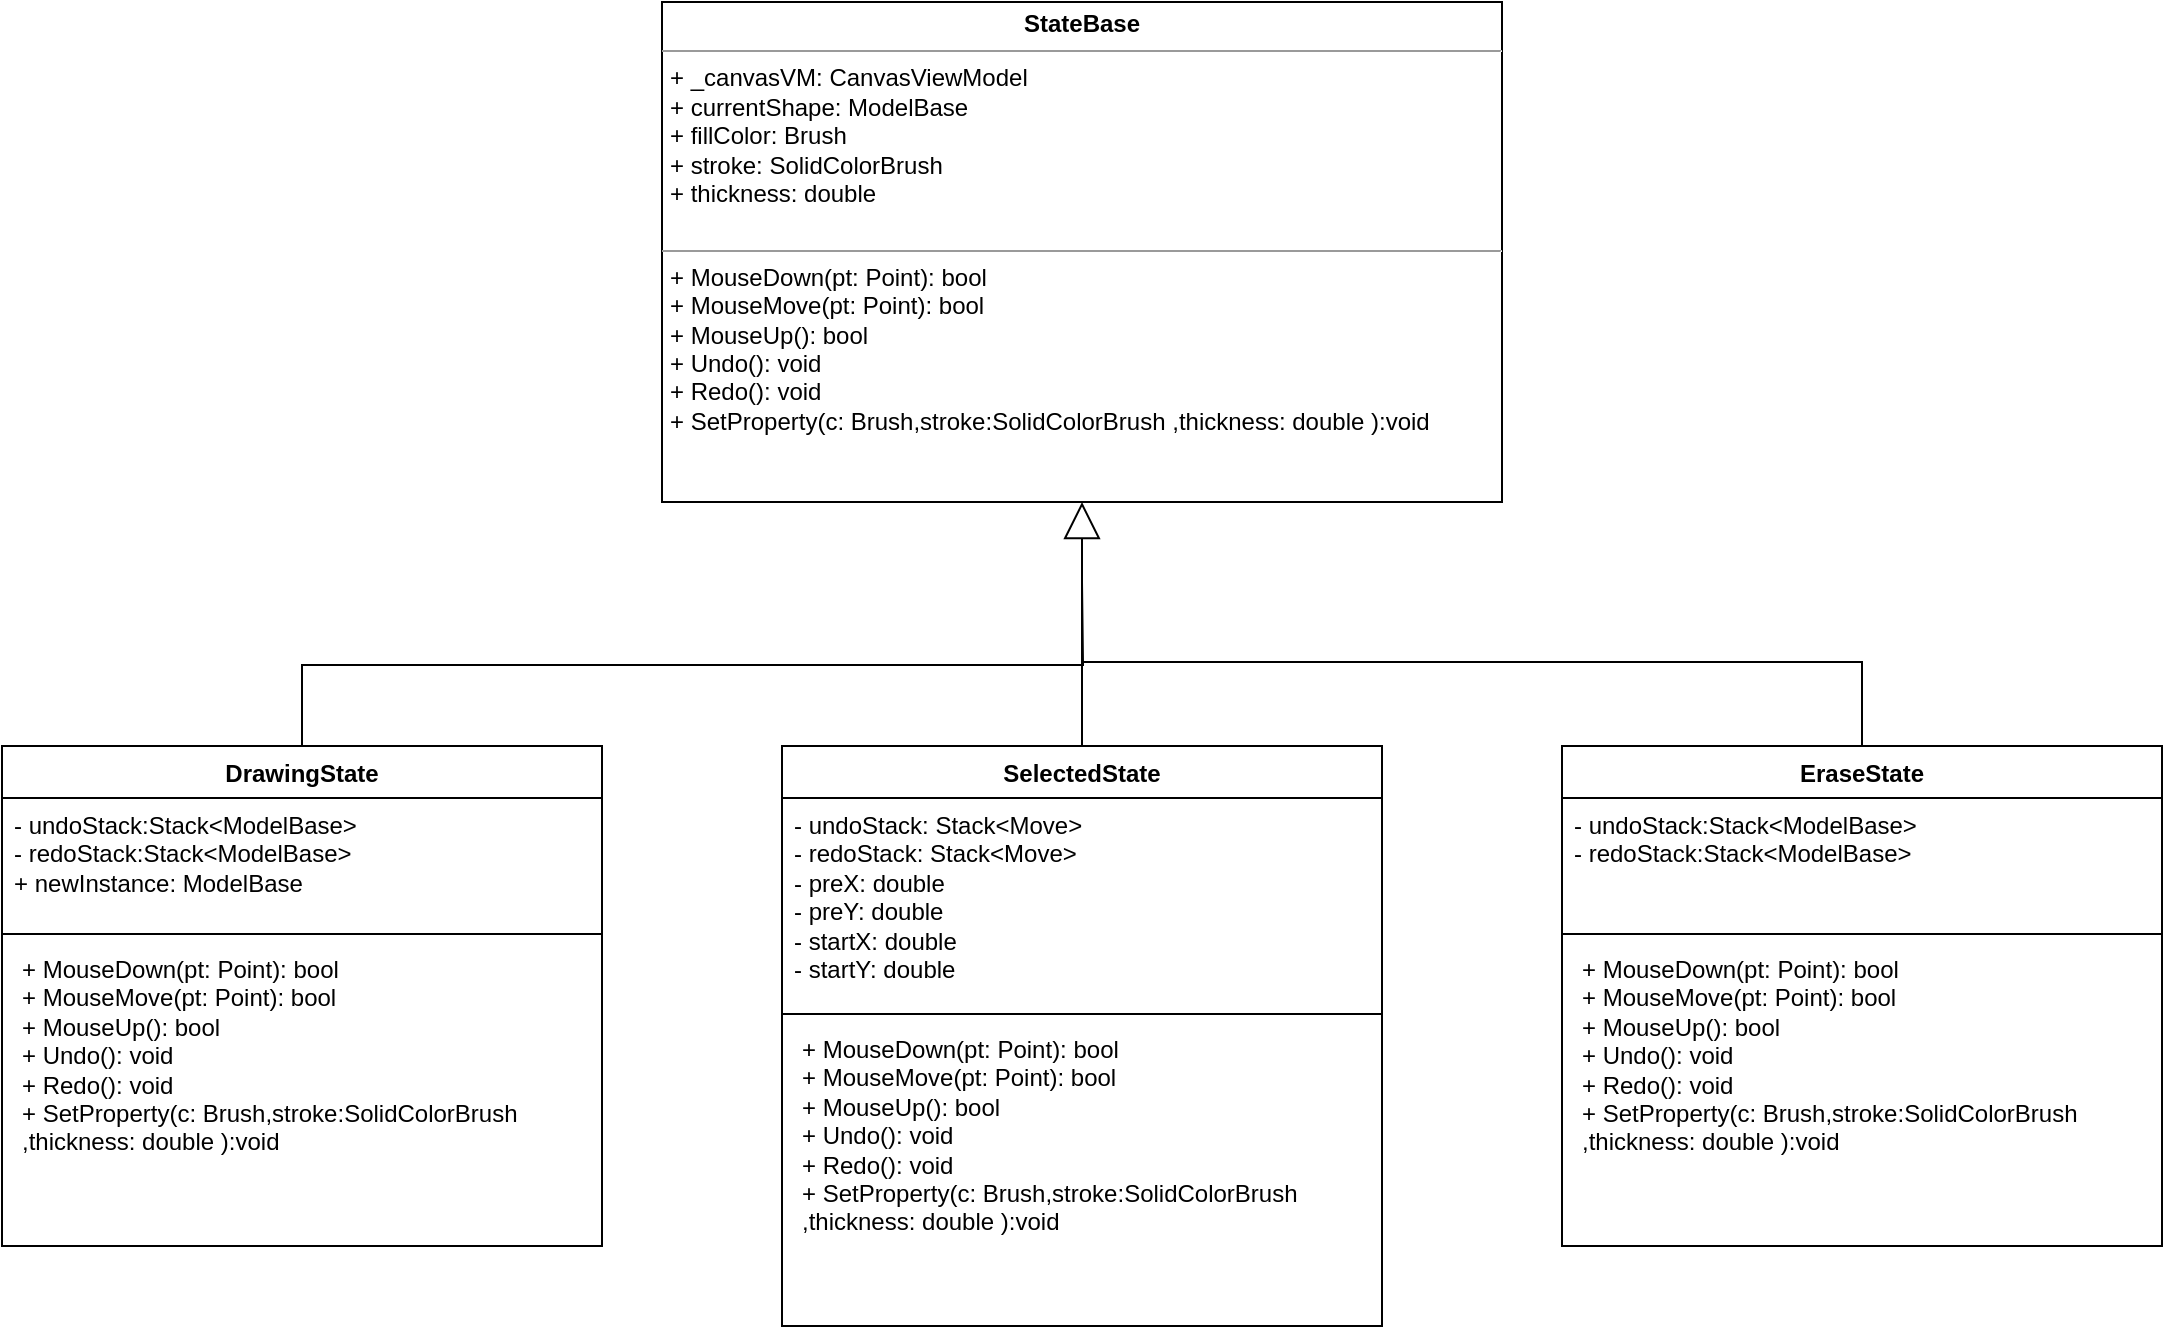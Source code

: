 <mxfile version="22.1.4" type="device">
  <diagram name="第 1 页" id="E3T5DQ8kMOtmV97ByJWk">
    <mxGraphModel dx="2263" dy="741" grid="1" gridSize="10" guides="1" tooltips="1" connect="1" arrows="1" fold="1" page="1" pageScale="1" pageWidth="827" pageHeight="1169" math="0" shadow="0">
      <root>
        <mxCell id="0" />
        <mxCell id="1" parent="0" />
        <mxCell id="7jizF-deDTfeuReVPlXQ-1" value="&lt;p style=&quot;margin:0px;margin-top:4px;text-align:center;&quot;&gt;&lt;b&gt;StateBase&lt;/b&gt;&lt;/p&gt;&lt;hr size=&quot;1&quot;&gt;&lt;p style=&quot;margin:0px;margin-left:4px;&quot;&gt;+ _canvasVM: CanvasViewModel&lt;/p&gt;&lt;p style=&quot;margin:0px;margin-left:4px;&quot;&gt;+ currentShape: ModelBase&lt;br&gt;&lt;/p&gt;&lt;p style=&quot;margin:0px;margin-left:4px;&quot;&gt;+ fillColor: Brush&lt;br&gt;&lt;/p&gt;&lt;p style=&quot;margin:0px;margin-left:4px;&quot;&gt;+ stroke: SolidColorBrush&lt;br&gt;&lt;/p&gt;&lt;p style=&quot;margin:0px;margin-left:4px;&quot;&gt;+ thickness: double&lt;/p&gt;&lt;p style=&quot;margin:0px;margin-left:4px;&quot;&gt;&lt;br&gt;&lt;/p&gt;&lt;hr size=&quot;1&quot;&gt;&lt;p style=&quot;margin:0px;margin-left:4px;&quot;&gt;+ MouseDown(pt: Point): bool&lt;/p&gt;&lt;p style=&quot;margin:0px;margin-left:4px;&quot;&gt;+ MouseMove(pt: Point): bool&lt;br&gt;&lt;/p&gt;&lt;p style=&quot;margin:0px;margin-left:4px;&quot;&gt;+ MouseUp(): bool&lt;br&gt;&lt;/p&gt;&lt;p style=&quot;margin:0px;margin-left:4px;&quot;&gt;+ Undo(): void&lt;br&gt;&lt;/p&gt;&lt;p style=&quot;margin:0px;margin-left:4px;&quot;&gt;+ Redo(): void&lt;br&gt;&lt;/p&gt;&lt;p style=&quot;margin:0px;margin-left:4px;&quot;&gt;+&amp;nbsp;SetProperty(c: Brush,stroke:SolidColorBrush ,thickness: double ):void&lt;/p&gt;&lt;p style=&quot;margin:0px;margin-left:4px;&quot;&gt;&lt;br&gt;&lt;/p&gt;" style="verticalAlign=top;align=left;overflow=fill;fontSize=12;fontFamily=Helvetica;html=1;whiteSpace=wrap;" vertex="1" parent="1">
          <mxGeometry x="310" y="40" width="420" height="250" as="geometry" />
        </mxCell>
        <mxCell id="7jizF-deDTfeuReVPlXQ-2" style="edgeStyle=orthogonalEdgeStyle;rounded=0;orthogonalLoop=1;jettySize=auto;html=1;endArrow=none;endFill=0;exitX=0.5;exitY=0;exitDx=0;exitDy=0;" edge="1" parent="1" source="7jizF-deDTfeuReVPlXQ-23">
          <mxGeometry relative="1" as="geometry">
            <mxPoint x="520" y="330" as="targetPoint" />
            <mxPoint x="265" y="412.0" as="sourcePoint" />
          </mxGeometry>
        </mxCell>
        <mxCell id="7jizF-deDTfeuReVPlXQ-6" style="edgeStyle=orthogonalEdgeStyle;rounded=0;orthogonalLoop=1;jettySize=auto;html=1;endArrow=none;endFill=0;exitX=0.5;exitY=0;exitDx=0;exitDy=0;" edge="1" parent="1" source="7jizF-deDTfeuReVPlXQ-31">
          <mxGeometry relative="1" as="geometry">
            <mxPoint x="520" y="310" as="targetPoint" />
            <Array as="points" />
            <mxPoint x="520" y="410" as="sourcePoint" />
          </mxGeometry>
        </mxCell>
        <mxCell id="7jizF-deDTfeuReVPlXQ-13" style="edgeStyle=orthogonalEdgeStyle;rounded=0;orthogonalLoop=1;jettySize=auto;html=1;endArrow=none;endFill=0;exitX=0.5;exitY=0;exitDx=0;exitDy=0;" edge="1" parent="1" source="7jizF-deDTfeuReVPlXQ-27">
          <mxGeometry relative="1" as="geometry">
            <mxPoint x="520" y="310" as="targetPoint" />
            <Array as="points">
              <mxPoint x="910" y="370" />
              <mxPoint x="520" y="370" />
            </Array>
            <mxPoint x="785" y="412.0" as="sourcePoint" />
          </mxGeometry>
        </mxCell>
        <mxCell id="7jizF-deDTfeuReVPlXQ-21" value="" style="endArrow=block;endSize=16;endFill=0;html=1;rounded=0;entryX=0.5;entryY=1;entryDx=0;entryDy=0;" edge="1" parent="1" target="7jizF-deDTfeuReVPlXQ-1">
          <mxGeometry width="160" relative="1" as="geometry">
            <mxPoint x="520" y="330" as="sourcePoint" />
            <mxPoint x="530" y="300" as="targetPoint" />
          </mxGeometry>
        </mxCell>
        <mxCell id="7jizF-deDTfeuReVPlXQ-23" value="DrawingState" style="swimlane;fontStyle=1;align=center;verticalAlign=top;childLayout=stackLayout;horizontal=1;startSize=26;horizontalStack=0;resizeParent=1;resizeParentMax=0;resizeLast=0;collapsible=1;marginBottom=0;whiteSpace=wrap;html=1;" vertex="1" parent="1">
          <mxGeometry x="-20" y="412" width="300" height="250" as="geometry" />
        </mxCell>
        <mxCell id="7jizF-deDTfeuReVPlXQ-24" value="- undoStack:Stack&amp;lt;ModelBase&amp;gt;&lt;br style=&quot;border-color: var(--border-color);&quot;&gt;- redoStack:Stack&amp;lt;ModelBase&amp;gt;&lt;br style=&quot;border-color: var(--border-color);&quot;&gt;+ newInstance: ModelBase" style="text;strokeColor=none;fillColor=none;align=left;verticalAlign=top;spacingLeft=4;spacingRight=4;overflow=hidden;rotatable=0;points=[[0,0.5],[1,0.5]];portConstraint=eastwest;whiteSpace=wrap;html=1;" vertex="1" parent="7jizF-deDTfeuReVPlXQ-23">
          <mxGeometry y="26" width="300" height="64" as="geometry" />
        </mxCell>
        <mxCell id="7jizF-deDTfeuReVPlXQ-25" value="" style="line;strokeWidth=1;fillColor=none;align=left;verticalAlign=middle;spacingTop=-1;spacingLeft=3;spacingRight=3;rotatable=0;labelPosition=right;points=[];portConstraint=eastwest;strokeColor=inherit;" vertex="1" parent="7jizF-deDTfeuReVPlXQ-23">
          <mxGeometry y="90" width="300" height="8" as="geometry" />
        </mxCell>
        <mxCell id="7jizF-deDTfeuReVPlXQ-26" value="&lt;p style=&quot;border-color: var(--border-color); margin: 0px 0px 0px 4px;&quot;&gt;+ MouseDown(pt: Point): bool&lt;/p&gt;&lt;p style=&quot;border-color: var(--border-color); margin: 0px 0px 0px 4px;&quot;&gt;+ MouseMove(pt: Point): bool&lt;br style=&quot;border-color: var(--border-color);&quot;&gt;&lt;/p&gt;&lt;p style=&quot;border-color: var(--border-color); margin: 0px 0px 0px 4px;&quot;&gt;+ MouseUp(): bool&lt;br style=&quot;border-color: var(--border-color);&quot;&gt;&lt;/p&gt;&lt;p style=&quot;border-color: var(--border-color); margin: 0px 0px 0px 4px;&quot;&gt;+ Undo(): void&lt;br style=&quot;border-color: var(--border-color);&quot;&gt;&lt;/p&gt;&lt;p style=&quot;border-color: var(--border-color); margin: 0px 0px 0px 4px;&quot;&gt;+ Redo(): void&lt;br style=&quot;border-color: var(--border-color);&quot;&gt;&lt;/p&gt;&lt;p style=&quot;border-color: var(--border-color); margin: 0px 0px 0px 4px;&quot;&gt;+&amp;nbsp;SetProperty(c: Brush,stroke:SolidColorBrush ,thickness: double ):void&lt;/p&gt;&lt;p style=&quot;border-color: var(--border-color); margin: 0px 0px 0px 4px;&quot;&gt;&lt;br style=&quot;border-color: var(--border-color);&quot;&gt;&lt;/p&gt;" style="text;strokeColor=none;fillColor=none;align=left;verticalAlign=top;spacingLeft=4;spacingRight=4;overflow=hidden;rotatable=0;points=[[0,0.5],[1,0.5]];portConstraint=eastwest;whiteSpace=wrap;html=1;" vertex="1" parent="7jizF-deDTfeuReVPlXQ-23">
          <mxGeometry y="98" width="300" height="152" as="geometry" />
        </mxCell>
        <mxCell id="7jizF-deDTfeuReVPlXQ-27" value="EraseState" style="swimlane;fontStyle=1;align=center;verticalAlign=top;childLayout=stackLayout;horizontal=1;startSize=26;horizontalStack=0;resizeParent=1;resizeParentMax=0;resizeLast=0;collapsible=1;marginBottom=0;whiteSpace=wrap;html=1;" vertex="1" parent="1">
          <mxGeometry x="760" y="412" width="300" height="250" as="geometry" />
        </mxCell>
        <mxCell id="7jizF-deDTfeuReVPlXQ-28" value="- undoStack:Stack&amp;lt;ModelBase&amp;gt;&lt;br style=&quot;border-color: var(--border-color);&quot;&gt;- redoStack:Stack&amp;lt;ModelBase&amp;gt;" style="text;strokeColor=none;fillColor=none;align=left;verticalAlign=top;spacingLeft=4;spacingRight=4;overflow=hidden;rotatable=0;points=[[0,0.5],[1,0.5]];portConstraint=eastwest;whiteSpace=wrap;html=1;" vertex="1" parent="7jizF-deDTfeuReVPlXQ-27">
          <mxGeometry y="26" width="300" height="64" as="geometry" />
        </mxCell>
        <mxCell id="7jizF-deDTfeuReVPlXQ-29" value="" style="line;strokeWidth=1;fillColor=none;align=left;verticalAlign=middle;spacingTop=-1;spacingLeft=3;spacingRight=3;rotatable=0;labelPosition=right;points=[];portConstraint=eastwest;strokeColor=inherit;" vertex="1" parent="7jizF-deDTfeuReVPlXQ-27">
          <mxGeometry y="90" width="300" height="8" as="geometry" />
        </mxCell>
        <mxCell id="7jizF-deDTfeuReVPlXQ-30" value="&lt;p style=&quot;border-color: var(--border-color); margin: 0px 0px 0px 4px;&quot;&gt;+ MouseDown(pt: Point): bool&lt;/p&gt;&lt;p style=&quot;border-color: var(--border-color); margin: 0px 0px 0px 4px;&quot;&gt;+ MouseMove(pt: Point): bool&lt;br style=&quot;border-color: var(--border-color);&quot;&gt;&lt;/p&gt;&lt;p style=&quot;border-color: var(--border-color); margin: 0px 0px 0px 4px;&quot;&gt;+ MouseUp(): bool&lt;br style=&quot;border-color: var(--border-color);&quot;&gt;&lt;/p&gt;&lt;p style=&quot;border-color: var(--border-color); margin: 0px 0px 0px 4px;&quot;&gt;+ Undo(): void&lt;br style=&quot;border-color: var(--border-color);&quot;&gt;&lt;/p&gt;&lt;p style=&quot;border-color: var(--border-color); margin: 0px 0px 0px 4px;&quot;&gt;+ Redo(): void&lt;br style=&quot;border-color: var(--border-color);&quot;&gt;&lt;/p&gt;&lt;p style=&quot;border-color: var(--border-color); margin: 0px 0px 0px 4px;&quot;&gt;+&amp;nbsp;SetProperty(c: Brush,stroke:SolidColorBrush ,thickness: double ):void&lt;/p&gt;&lt;p style=&quot;border-color: var(--border-color); margin: 0px 0px 0px 4px;&quot;&gt;&lt;br style=&quot;border-color: var(--border-color);&quot;&gt;&lt;/p&gt;" style="text;strokeColor=none;fillColor=none;align=left;verticalAlign=top;spacingLeft=4;spacingRight=4;overflow=hidden;rotatable=0;points=[[0,0.5],[1,0.5]];portConstraint=eastwest;whiteSpace=wrap;html=1;" vertex="1" parent="7jizF-deDTfeuReVPlXQ-27">
          <mxGeometry y="98" width="300" height="152" as="geometry" />
        </mxCell>
        <mxCell id="7jizF-deDTfeuReVPlXQ-31" value="SelectedState" style="swimlane;fontStyle=1;align=center;verticalAlign=top;childLayout=stackLayout;horizontal=1;startSize=26;horizontalStack=0;resizeParent=1;resizeParentMax=0;resizeLast=0;collapsible=1;marginBottom=0;whiteSpace=wrap;html=1;" vertex="1" parent="1">
          <mxGeometry x="370" y="412" width="300" height="290" as="geometry" />
        </mxCell>
        <mxCell id="7jizF-deDTfeuReVPlXQ-32" value="- undoStack: Stack&amp;lt;Move&amp;gt;&lt;br style=&quot;border-color: var(--border-color);&quot;&gt;- redoStack: Stack&amp;lt;Move&amp;gt;&lt;br style=&quot;border-color: var(--border-color);&quot;&gt;- preX: double&lt;br style=&quot;border-color: var(--border-color);&quot;&gt;- preY: double&lt;br style=&quot;border-color: var(--border-color);&quot;&gt;- startX: double&lt;br style=&quot;border-color: var(--border-color);&quot;&gt;- startY: double" style="text;strokeColor=none;fillColor=none;align=left;verticalAlign=top;spacingLeft=4;spacingRight=4;overflow=hidden;rotatable=0;points=[[0,0.5],[1,0.5]];portConstraint=eastwest;whiteSpace=wrap;html=1;" vertex="1" parent="7jizF-deDTfeuReVPlXQ-31">
          <mxGeometry y="26" width="300" height="104" as="geometry" />
        </mxCell>
        <mxCell id="7jizF-deDTfeuReVPlXQ-33" value="" style="line;strokeWidth=1;fillColor=none;align=left;verticalAlign=middle;spacingTop=-1;spacingLeft=3;spacingRight=3;rotatable=0;labelPosition=right;points=[];portConstraint=eastwest;strokeColor=inherit;" vertex="1" parent="7jizF-deDTfeuReVPlXQ-31">
          <mxGeometry y="130" width="300" height="8" as="geometry" />
        </mxCell>
        <mxCell id="7jizF-deDTfeuReVPlXQ-34" value="&lt;p style=&quot;border-color: var(--border-color); margin: 0px 0px 0px 4px;&quot;&gt;+ MouseDown(pt: Point): bool&lt;/p&gt;&lt;p style=&quot;border-color: var(--border-color); margin: 0px 0px 0px 4px;&quot;&gt;+ MouseMove(pt: Point): bool&lt;br style=&quot;border-color: var(--border-color);&quot;&gt;&lt;/p&gt;&lt;p style=&quot;border-color: var(--border-color); margin: 0px 0px 0px 4px;&quot;&gt;+ MouseUp(): bool&lt;br style=&quot;border-color: var(--border-color);&quot;&gt;&lt;/p&gt;&lt;p style=&quot;border-color: var(--border-color); margin: 0px 0px 0px 4px;&quot;&gt;+ Undo(): void&lt;br style=&quot;border-color: var(--border-color);&quot;&gt;&lt;/p&gt;&lt;p style=&quot;border-color: var(--border-color); margin: 0px 0px 0px 4px;&quot;&gt;+ Redo(): void&lt;br style=&quot;border-color: var(--border-color);&quot;&gt;&lt;/p&gt;&lt;p style=&quot;border-color: var(--border-color); margin: 0px 0px 0px 4px;&quot;&gt;+&amp;nbsp;SetProperty(c: Brush,stroke:SolidColorBrush ,thickness: double ):void&lt;/p&gt;&lt;p style=&quot;border-color: var(--border-color); margin: 0px 0px 0px 4px;&quot;&gt;&lt;br style=&quot;border-color: var(--border-color);&quot;&gt;&lt;/p&gt;" style="text;strokeColor=none;fillColor=none;align=left;verticalAlign=top;spacingLeft=4;spacingRight=4;overflow=hidden;rotatable=0;points=[[0,0.5],[1,0.5]];portConstraint=eastwest;whiteSpace=wrap;html=1;" vertex="1" parent="7jizF-deDTfeuReVPlXQ-31">
          <mxGeometry y="138" width="300" height="152" as="geometry" />
        </mxCell>
      </root>
    </mxGraphModel>
  </diagram>
</mxfile>
